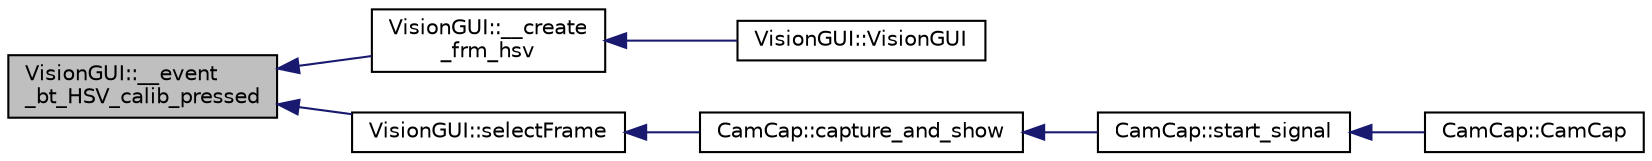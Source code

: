 digraph "VisionGUI::__event_bt_HSV_calib_pressed"
{
 // INTERACTIVE_SVG=YES
  edge [fontname="Helvetica",fontsize="10",labelfontname="Helvetica",labelfontsize="10"];
  node [fontname="Helvetica",fontsize="10",shape=record];
  rankdir="LR";
  Node93 [label="VisionGUI::__event\l_bt_HSV_calib_pressed",height=0.2,width=0.4,color="black", fillcolor="grey75", style="filled", fontcolor="black"];
  Node93 -> Node94 [dir="back",color="midnightblue",fontsize="10",style="solid"];
  Node94 [label="VisionGUI::__create\l_frm_hsv",height=0.2,width=0.4,color="black", fillcolor="white", style="filled",URL="$class_vision_g_u_i.html#a5022537a86f97e3eb1e037044301a0f7",tooltip="Creates HSV calibration frame and its inner elements. Ataches interface signals (button pressing/clic..."];
  Node94 -> Node95 [dir="back",color="midnightblue",fontsize="10",style="solid"];
  Node95 [label="VisionGUI::VisionGUI",height=0.2,width=0.4,color="black", fillcolor="white", style="filled",URL="$class_vision_g_u_i.html#ae6e821e61b7cf4e0aada2044a2bd2aca"];
  Node93 -> Node96 [dir="back",color="midnightblue",fontsize="10",style="solid"];
  Node96 [label="VisionGUI::selectFrame",height=0.2,width=0.4,color="black", fillcolor="white", style="filled",URL="$class_vision_g_u_i.html#a26659931ea77f5b975fe1d0ce101c74c"];
  Node96 -> Node97 [dir="back",color="midnightblue",fontsize="10",style="solid"];
  Node97 [label="CamCap::capture_and_show",height=0.2,width=0.4,color="black", fillcolor="white", style="filled",URL="$class_cam_cap.html#a87f384c5fec40a0ccfd7833347fec0df",tooltip="Captures camera frames and shows it in the interface. "];
  Node97 -> Node98 [dir="back",color="midnightblue",fontsize="10",style="solid"];
  Node98 [label="CamCap::start_signal",height=0.2,width=0.4,color="black", fillcolor="white", style="filled",URL="$class_cam_cap.html#ae676e6624dd821ad494a80e68a41e249",tooltip="Interface adjustments after &#39;start&#39; button is clicked. "];
  Node98 -> Node99 [dir="back",color="midnightblue",fontsize="10",style="solid"];
  Node99 [label="CamCap::CamCap",height=0.2,width=0.4,color="black", fillcolor="white", style="filled",URL="$class_cam_cap.html#afe0db98a5f72bc9b261dcb78e2840da6",tooltip="Constructor of a CamCap object. "];
}
